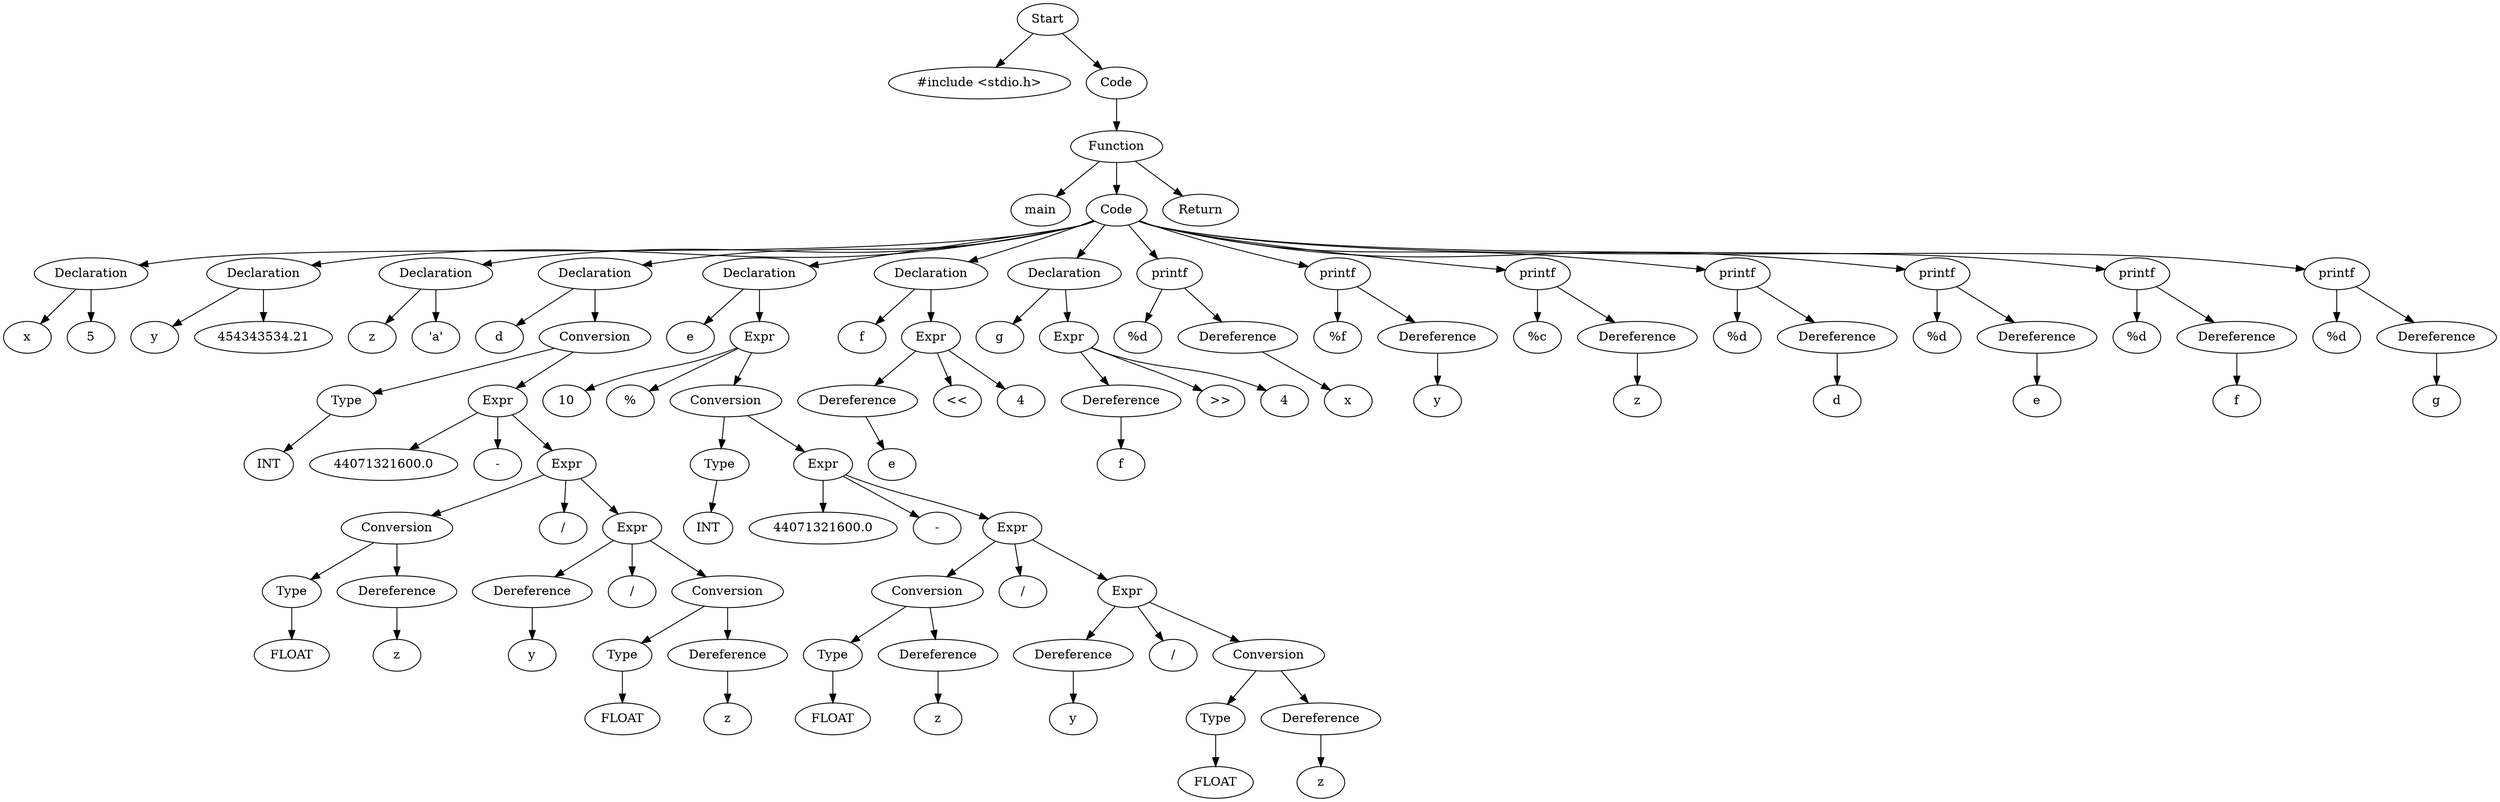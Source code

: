 digraph AST {
  "127805894768624" [label="Start"];
  "127805894768624" -> "127805894767424";
  "127805894768624" -> "127805894768000";
  "127805894767424" [label="#include <stdio.h>"];
  "127805894768000" [label="Code"];
  "127805894768000" -> "127805894770544";
  "127805894770544" [label="Function"];
  "127805894770544" -> "127805894765984";
  "127805894770544" -> "127805894762624";
  "127805894770544" -> "127805894770064";
  "127805894765984" [label="main"];
  "127805894762624" [label="Code"];
  "127805894762624" -> "127805894761280";
  "127805894762624" -> "127805894763104";
  "127805894762624" -> "127805894765456";
  "127805894762624" -> "127805894764064";
  "127805894762624" -> "127805894769536";
  "127805894762624" -> "127805895035536";
  "127805894762624" -> "127805895036592";
  "127805894762624" -> "127805895037648";
  "127805894762624" -> "127805895038704";
  "127805894762624" -> "127805895039376";
  "127805894762624" -> "127805895040048";
  "127805894762624" -> "127805895040720";
  "127805894762624" -> "127805895041392";
  "127805894762624" -> "127805895042064";
  "127805894761280" [label="Declaration"];
  "127805894761280" -> "127805894766512";
  "127805894761280" -> "127805894763968";
  "127805894766512" [label="x"];
  "127805894763968" [label="5"];
  "127805894763104" [label="Declaration"];
  "127805894763104" -> "127805894765792";
  "127805894763104" -> "127805894768480";
  "127805894765792" [label="y"];
  "127805894768480" [label="454343534.21"];
  "127805894765456" [label="Declaration"];
  "127805894765456" -> "127805894768384";
  "127805894765456" -> "127805894764544";
  "127805894768384" [label="z"];
  "127805894764544" [label="'a'"];
  "127805894764064" [label="Declaration"];
  "127805894764064" -> "127805894764832";
  "127805894764064" -> "127805895040096";
  "127805894764832" [label="d"];
  "127805895040096" [label="Conversion"];
  "127805895040096" -> "127805895039952";
  "127805895040096" -> "127805894769056";
  "127805895039952" [label="Type"];
  "127805895039952" -> "127805895039664";
  "127805895039664" [label="INT"];
  "127805894769056" [label="Expr"];
  "127805894769056" -> "127805895039328";
  "127805894769056" -> "127805895032992";
  "127805894769056" -> "127805895033424";
  "127805895039328" [label="44071321600.0"];
  "127805895032992" [label="-"];
  "127805895033424" [label="Expr"];
  "127805895033424" -> "127805895040576";
  "127805895033424" -> "127805895034192";
  "127805895033424" -> "127805895034432";
  "127805895040576" [label="Conversion"];
  "127805895040576" -> "127805895040624";
  "127805895040576" -> "127805895036400";
  "127805895040624" [label="Type"];
  "127805895040624" -> "127805895040336";
  "127805895040336" [label="FLOAT"];
  "127805895036400" [label="Dereference"];
  "127805895036400" -> "127805895034288";
  "127805895034288" [label="z"];
  "127805895034192" [label="/"];
  "127805895034432" [label="Expr"];
  "127805895034432" -> "127805895039760";
  "127805895034432" -> "127805895034768";
  "127805895034432" -> "127805895042496";
  "127805895039760" [label="Dereference"];
  "127805895039760" -> "127805895034864";
  "127805895034864" [label="y"];
  "127805895034768" [label="/"];
  "127805895042496" [label="Conversion"];
  "127805895042496" -> "127805895041056";
  "127805895042496" -> "127805895039088";
  "127805895041056" [label="Type"];
  "127805895041056" -> "127805895040672";
  "127805895040672" [label="FLOAT"];
  "127805895039088" [label="Dereference"];
  "127805895039088" -> "127805895035152";
  "127805895035152" [label="z"];
  "127805894769536" [label="Declaration"];
  "127805894769536" -> "127805895035296";
  "127805894769536" -> "127805895035392";
  "127805895035296" [label="e"];
  "127805895035392" [label="Expr"];
  "127805895035392" -> "127805895035776";
  "127805895035392" -> "127805895035680";
  "127805895035392" -> "127805895040432";
  "127805895035776" [label="10"];
  "127805895035680" [label="%"];
  "127805895040432" [label="Conversion"];
  "127805895040432" -> "127805895038848";
  "127805895040432" -> "127805895047536";
  "127805895038848" [label="Type"];
  "127805895038848" -> "127805895038608";
  "127805895038608" [label="INT"];
  "127805895047536" [label="Expr"];
  "127805895047536" -> "127805895047776";
  "127805895047536" -> "127805895047872";
  "127805895047536" -> "127805895047968";
  "127805895047776" [label="44071321600.0"];
  "127805895047872" [label="-"];
  "127805895047968" [label="Expr"];
  "127805895047968" -> "127805895048208";
  "127805895047968" -> "127805895048304";
  "127805895047968" -> "127805895048544";
  "127805895048208" [label="Conversion"];
  "127805895048208" -> "127805895048448";
  "127805895048208" -> "127805895048592";
  "127805895048448" [label="Type"];
  "127805895048448" -> "127805895048688";
  "127805895048688" [label="FLOAT"];
  "127805895048592" [label="Dereference"];
  "127805895048592" -> "127805895048880";
  "127805895048880" [label="z"];
  "127805895048304" [label="/"];
  "127805895048544" [label="Expr"];
  "127805895048544" -> "127805895049024";
  "127805895048544" -> "127805895049168";
  "127805895048544" -> "127805895245984";
  "127805895049024" [label="Dereference"];
  "127805895049024" -> "127805895245936";
  "127805895245936" [label="y"];
  "127805895049168" [label="/"];
  "127805895245984" [label="Conversion"];
  "127805895245984" -> "127805895246224";
  "127805895245984" -> "127805895246368";
  "127805895246224" [label="Type"];
  "127805895246224" -> "127805895246464";
  "127805895246464" [label="FLOAT"];
  "127805895246368" [label="Dereference"];
  "127805895246368" -> "127805895246656";
  "127805895246656" [label="z"];
  "127805895035536" [label="Declaration"];
  "127805895035536" -> "127805895036352";
  "127805895035536" -> "127805895036448";
  "127805895036352" [label="f"];
  "127805895036448" [label="Expr"];
  "127805895036448" -> "127805895039808";
  "127805895036448" -> "127805895036736";
  "127805895036448" -> "127805895037120";
  "127805895039808" [label="Dereference"];
  "127805895039808" -> "127805895036832";
  "127805895036832" [label="e"];
  "127805895036736" [label="<<"];
  "127805895037120" [label="4"];
  "127805895036592" [label="Declaration"];
  "127805895036592" -> "127805895037408";
  "127805895036592" -> "127805895037504";
  "127805895037408" [label="g"];
  "127805895037504" [label="Expr"];
  "127805895037504" -> "127805895042448";
  "127805895037504" -> "127805895037792";
  "127805895037504" -> "127805895038176";
  "127805895042448" [label="Dereference"];
  "127805895042448" -> "127805895037888";
  "127805895037888" [label="f"];
  "127805895037792" [label=">>"];
  "127805895038176" [label="4"];
  "127805895037648" [label="printf"];
  "127805895037648" -> "127805895043408";
  "127805895037648" -> "127805895038416";
  "127805895043408" [label="%d"];
  "127805895038416" [label="Dereference"];
  "127805895038416" -> "127805895038800";
  "127805895038800" [label="x"];
  "127805895038704" [label="printf"];
  "127805895038704" -> "127805895043456";
  "127805895038704" -> "127805895041776";
  "127805895043456" [label="%f"];
  "127805895041776" [label="Dereference"];
  "127805895041776" -> "127805895039472";
  "127805895039472" [label="y"];
  "127805895039376" [label="printf"];
  "127805895039376" -> "127805895043504";
  "127805895039376" -> "127805895039136";
  "127805895043504" [label="%c"];
  "127805895039136" [label="Dereference"];
  "127805895039136" -> "127805895040144";
  "127805895040144" [label="z"];
  "127805895040048" [label="printf"];
  "127805895040048" -> "127805895043552";
  "127805895040048" -> "127805895040528";
  "127805895043552" [label="%d"];
  "127805895040528" [label="Dereference"];
  "127805895040528" -> "127805895040816";
  "127805895040816" [label="d"];
  "127805895040720" [label="printf"];
  "127805895040720" -> "127805895043600";
  "127805895040720" -> "127805895043024";
  "127805895043600" [label="%d"];
  "127805895043024" [label="Dereference"];
  "127805895043024" -> "127805895041488";
  "127805895041488" [label="e"];
  "127805895041392" [label="printf"];
  "127805895041392" -> "127805895043648";
  "127805895041392" -> "127805895043168";
  "127805895043648" [label="%d"];
  "127805895043168" [label="Dereference"];
  "127805895043168" -> "127805895042160";
  "127805895042160" [label="f"];
  "127805895042064" [label="printf"];
  "127805895042064" -> "127805895043696";
  "127805895042064" -> "127805895040864";
  "127805895043696" [label="%d"];
  "127805895040864" [label="Dereference"];
  "127805895040864" -> "127805895042832";
  "127805895042832" [label="g"];
  "127805894770064" [label="Return"];
}

